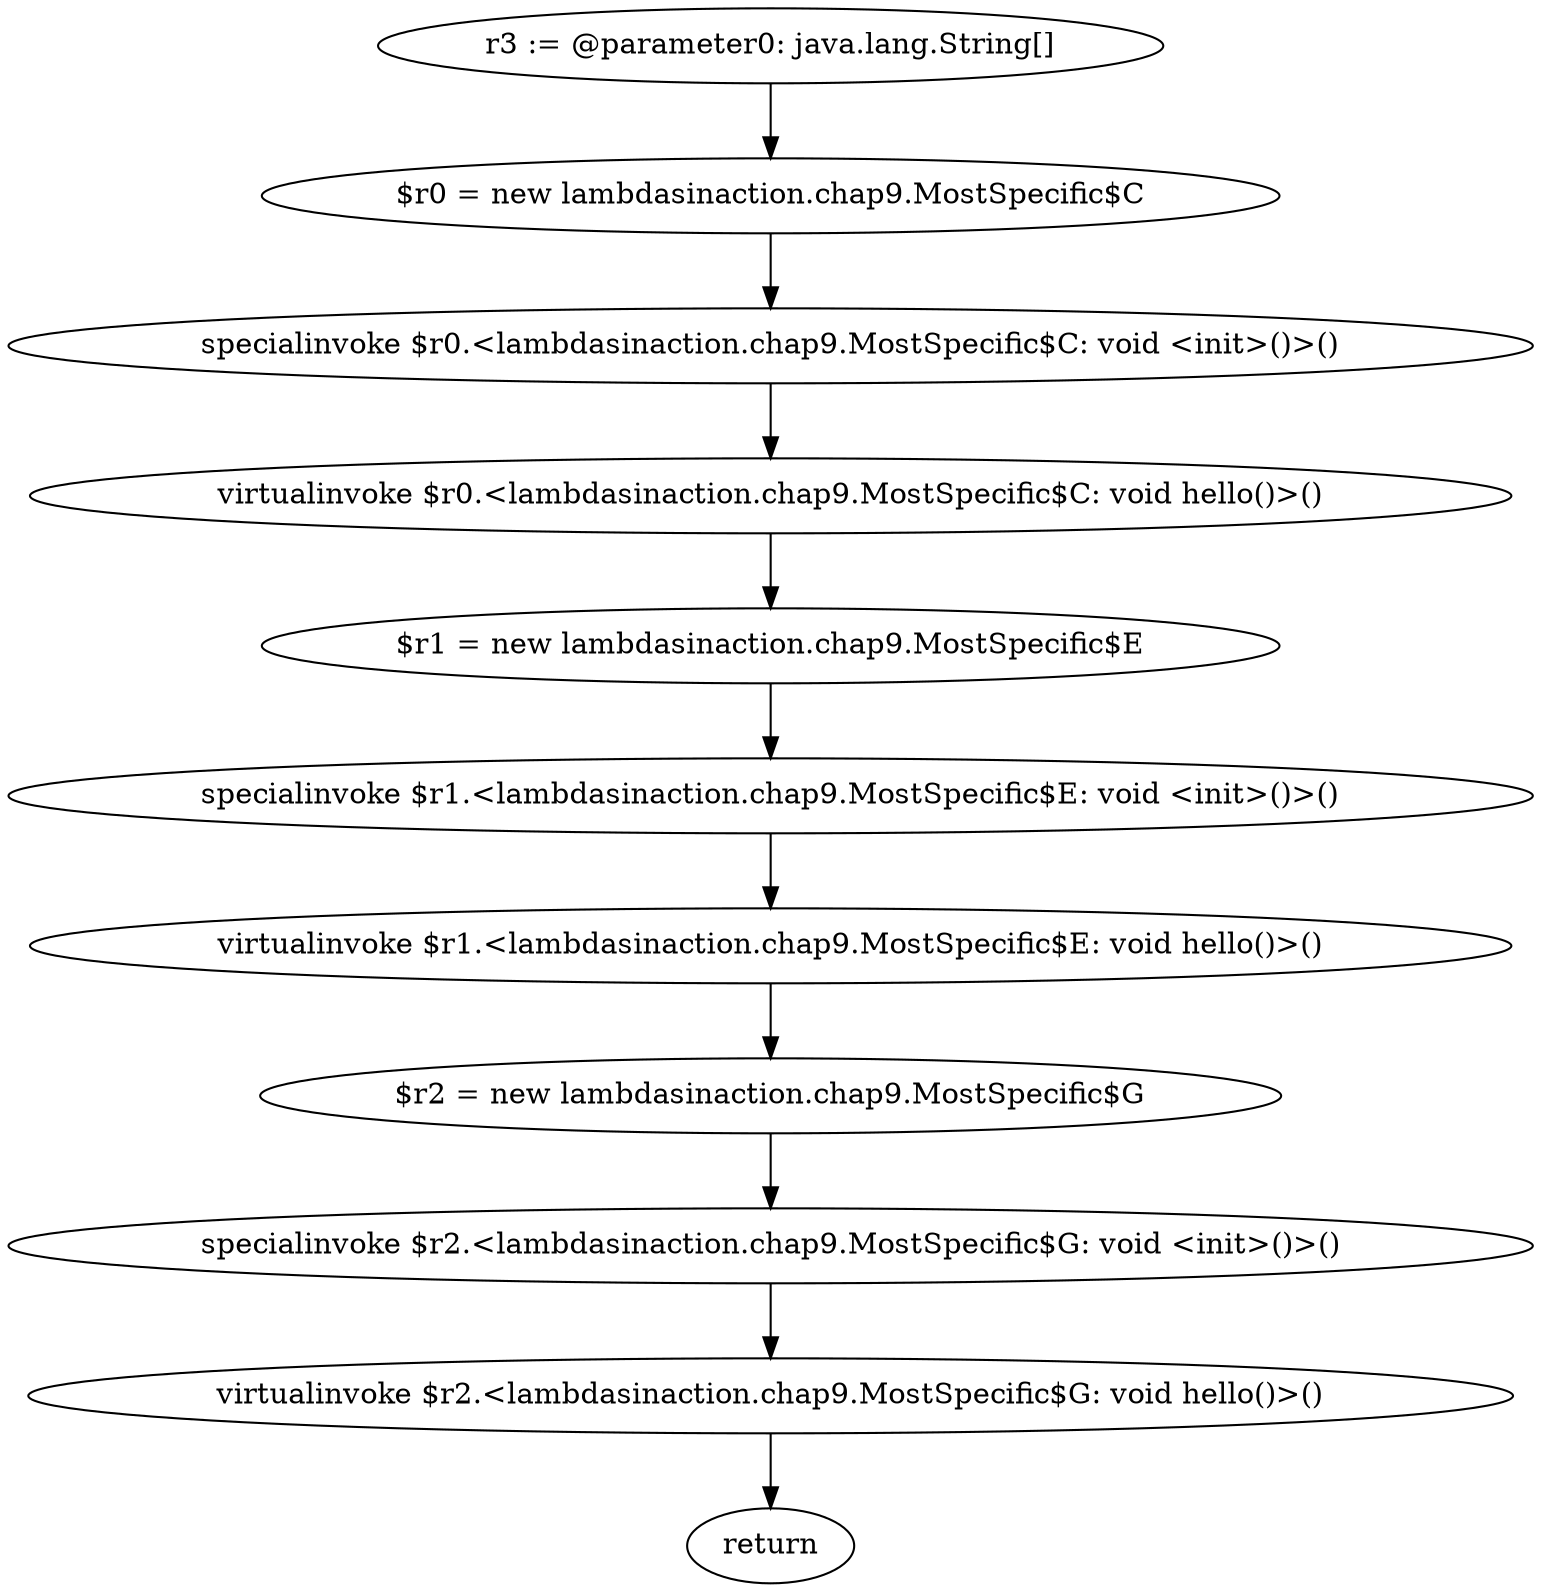 digraph "unitGraph" {
    "r3 := @parameter0: java.lang.String[]"
    "$r0 = new lambdasinaction.chap9.MostSpecific$C"
    "specialinvoke $r0.<lambdasinaction.chap9.MostSpecific$C: void <init>()>()"
    "virtualinvoke $r0.<lambdasinaction.chap9.MostSpecific$C: void hello()>()"
    "$r1 = new lambdasinaction.chap9.MostSpecific$E"
    "specialinvoke $r1.<lambdasinaction.chap9.MostSpecific$E: void <init>()>()"
    "virtualinvoke $r1.<lambdasinaction.chap9.MostSpecific$E: void hello()>()"
    "$r2 = new lambdasinaction.chap9.MostSpecific$G"
    "specialinvoke $r2.<lambdasinaction.chap9.MostSpecific$G: void <init>()>()"
    "virtualinvoke $r2.<lambdasinaction.chap9.MostSpecific$G: void hello()>()"
    "return"
    "r3 := @parameter0: java.lang.String[]"->"$r0 = new lambdasinaction.chap9.MostSpecific$C";
    "$r0 = new lambdasinaction.chap9.MostSpecific$C"->"specialinvoke $r0.<lambdasinaction.chap9.MostSpecific$C: void <init>()>()";
    "specialinvoke $r0.<lambdasinaction.chap9.MostSpecific$C: void <init>()>()"->"virtualinvoke $r0.<lambdasinaction.chap9.MostSpecific$C: void hello()>()";
    "virtualinvoke $r0.<lambdasinaction.chap9.MostSpecific$C: void hello()>()"->"$r1 = new lambdasinaction.chap9.MostSpecific$E";
    "$r1 = new lambdasinaction.chap9.MostSpecific$E"->"specialinvoke $r1.<lambdasinaction.chap9.MostSpecific$E: void <init>()>()";
    "specialinvoke $r1.<lambdasinaction.chap9.MostSpecific$E: void <init>()>()"->"virtualinvoke $r1.<lambdasinaction.chap9.MostSpecific$E: void hello()>()";
    "virtualinvoke $r1.<lambdasinaction.chap9.MostSpecific$E: void hello()>()"->"$r2 = new lambdasinaction.chap9.MostSpecific$G";
    "$r2 = new lambdasinaction.chap9.MostSpecific$G"->"specialinvoke $r2.<lambdasinaction.chap9.MostSpecific$G: void <init>()>()";
    "specialinvoke $r2.<lambdasinaction.chap9.MostSpecific$G: void <init>()>()"->"virtualinvoke $r2.<lambdasinaction.chap9.MostSpecific$G: void hello()>()";
    "virtualinvoke $r2.<lambdasinaction.chap9.MostSpecific$G: void hello()>()"->"return";
}
